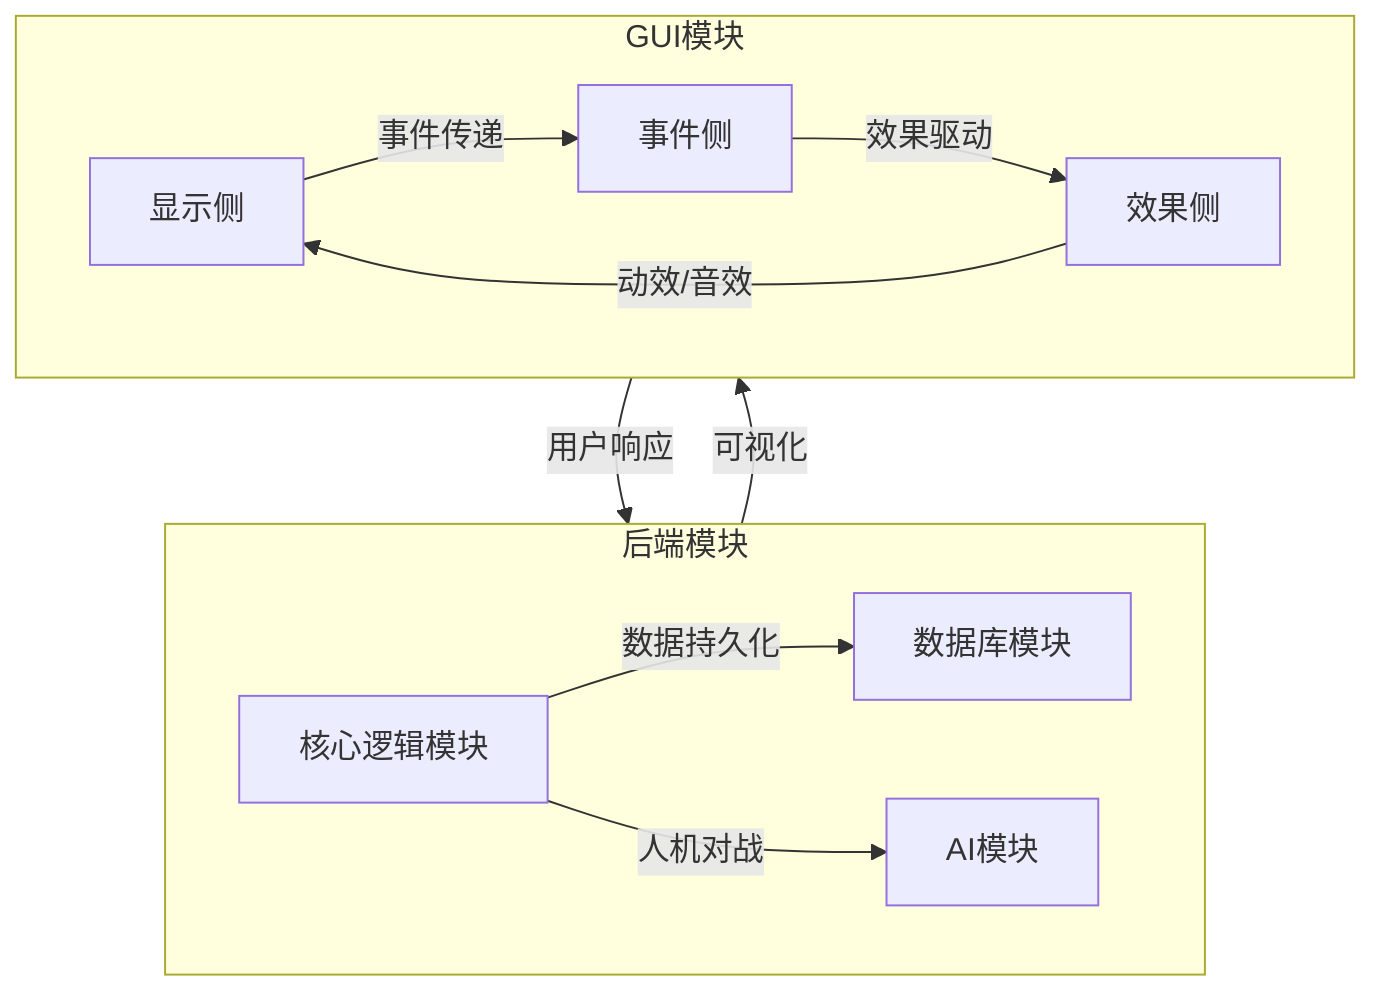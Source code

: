 flowchart TD
    subgraph backend[后端模块]
        direction LR
        core[核心逻辑模块]
        database[数据库模块]
        ai[AI模块]
    end

    subgraph gui[GUI模块]
        direction LR
        display[显示侧]
        interact[事件侧]
        flag[效果侧]
    end

    core -->|数据持久化| database
    core -->|人机对战| ai

    display -->|事件传递| interact
    interact -->|效果驱动| flag
    flag -->|动效/音效| display

    backend -->|可视化| gui
    gui -->|用户响应| backend
